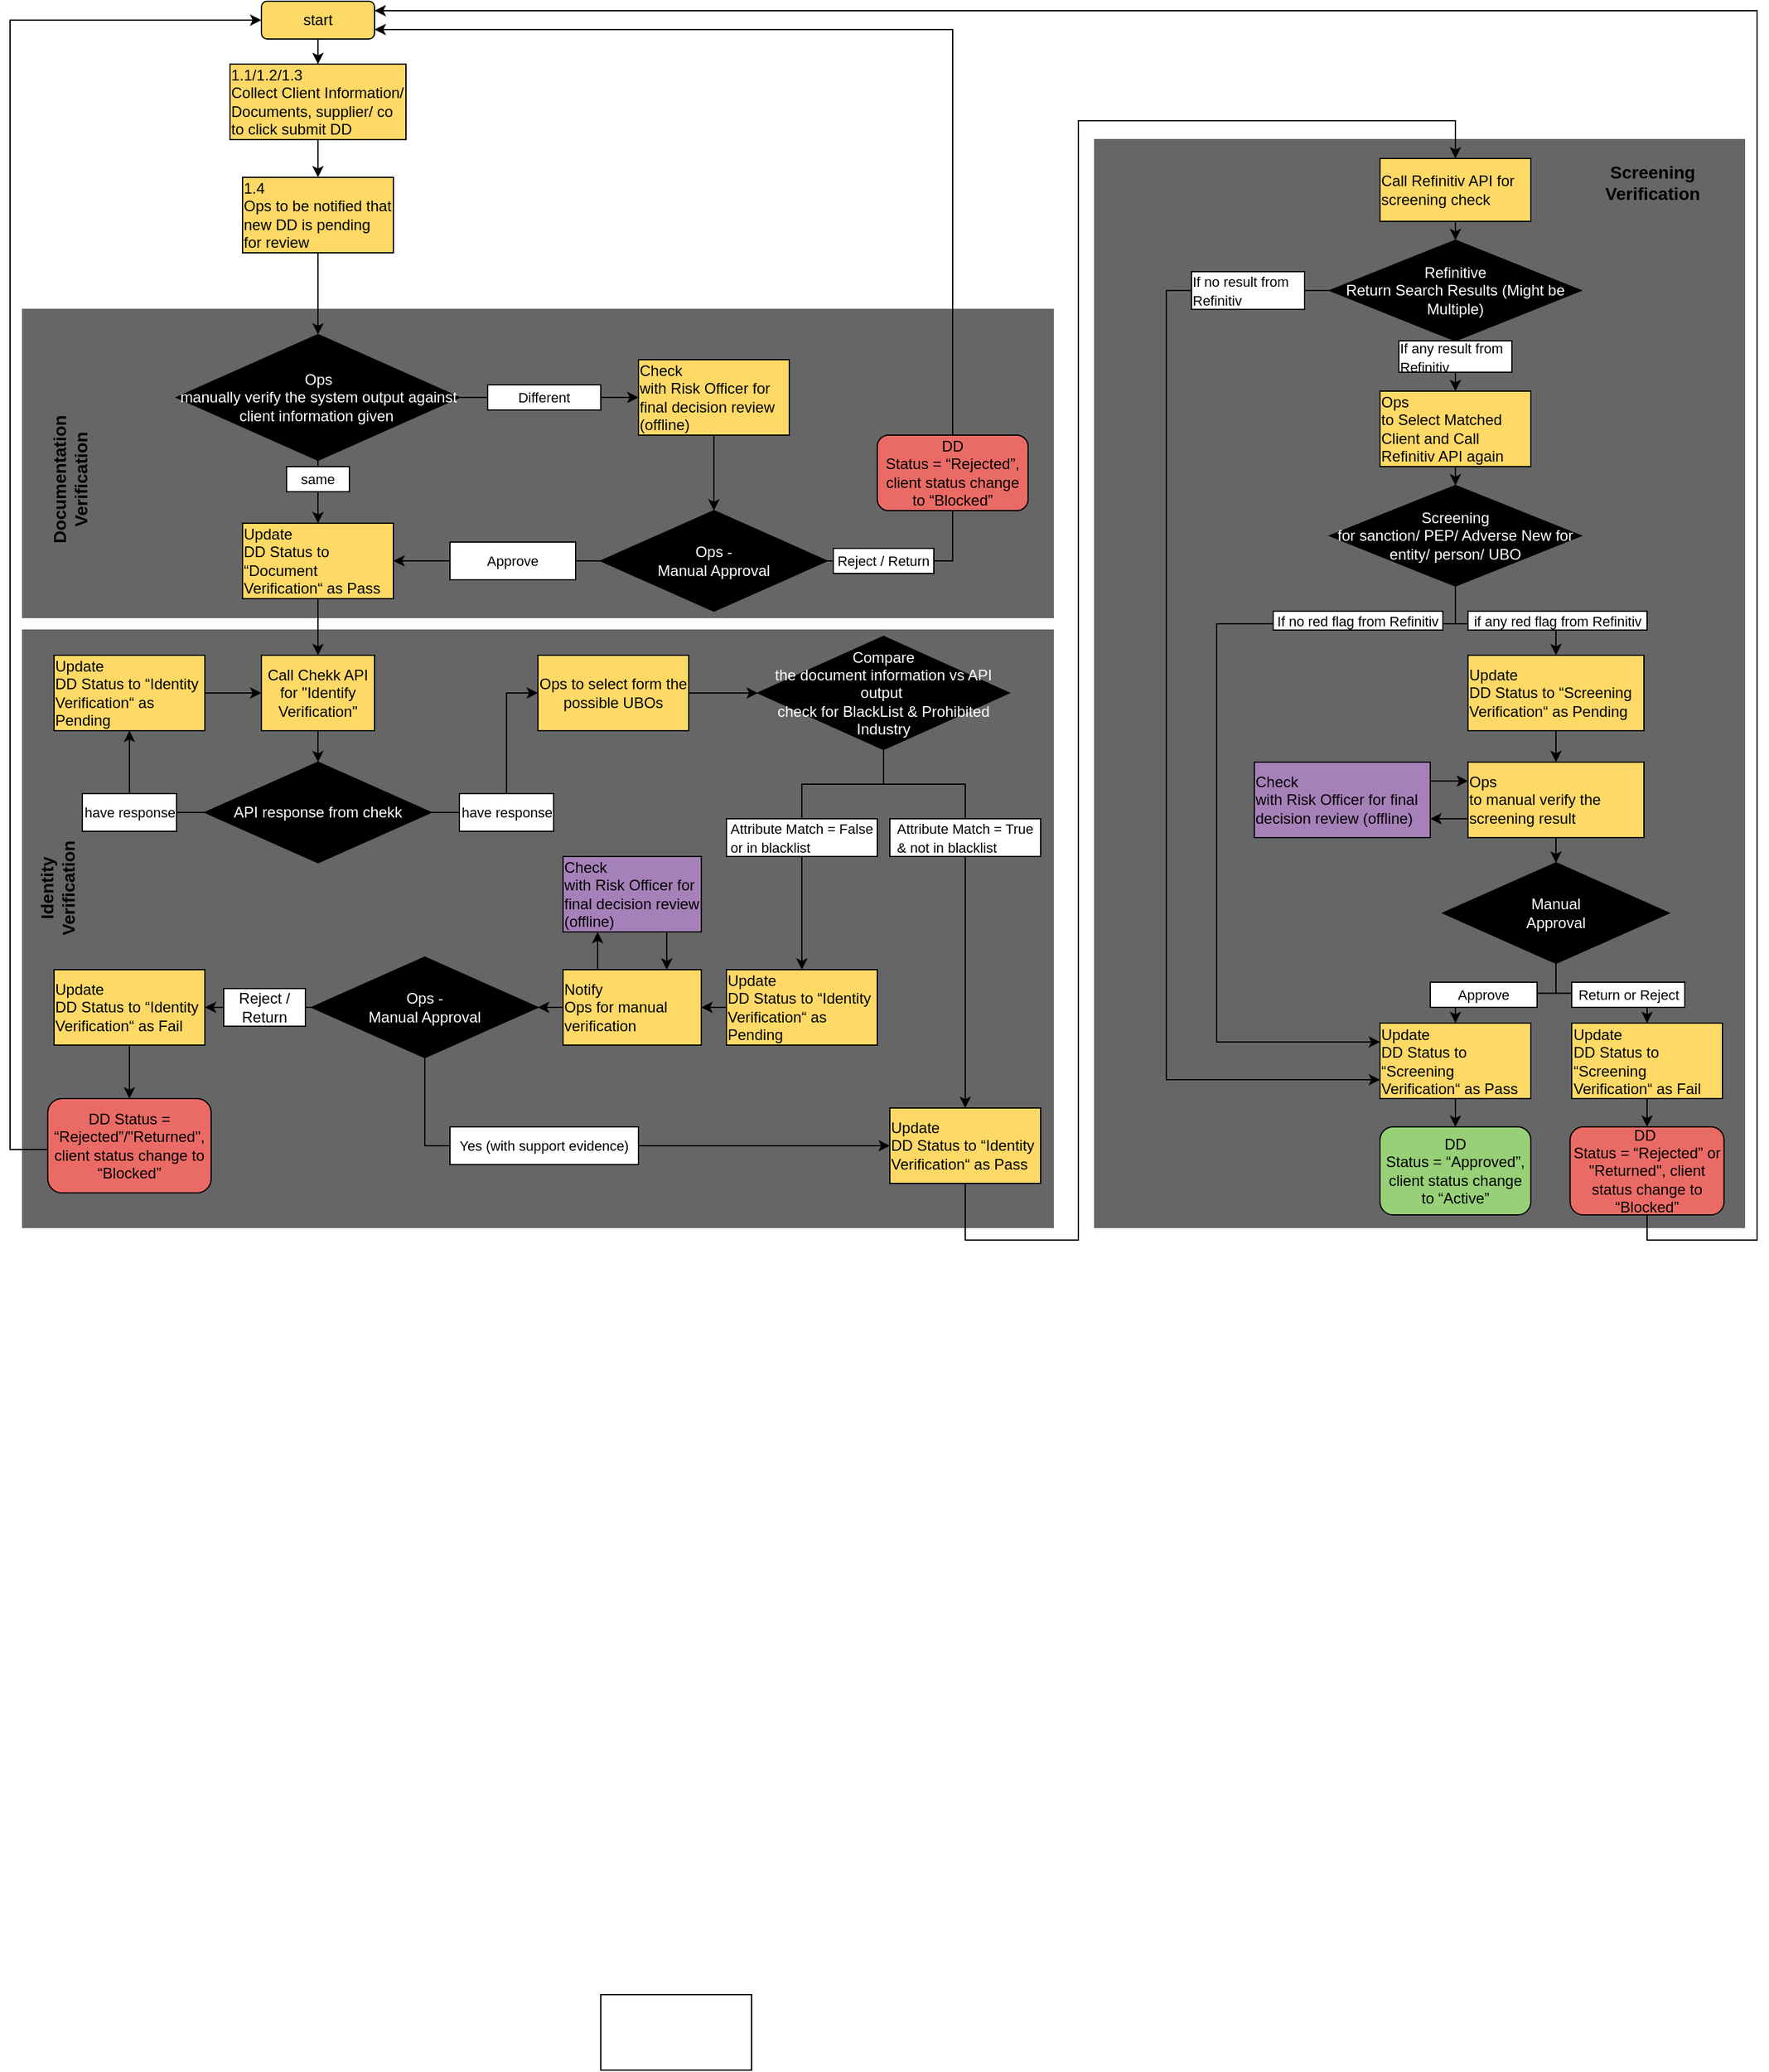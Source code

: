 <mxfile version="14.9.8" type="github" pages="2">
  <diagram id="kWHC2gG5g2iS88VrDAVs" name="Page-1">
    <mxGraphModel dx="2469" dy="2284" grid="1" gridSize="10" guides="1" tooltips="1" connect="1" arrows="1" fold="1" page="1" pageScale="1" pageWidth="1600" pageHeight="900" math="0" shadow="0">
      <root>
        <mxCell id="0" />
        <mxCell id="1" parent="0" />
        <mxCell id="MEbzQi6l0P7NfeyUnzle-163" value="" style="rounded=0;whiteSpace=wrap;html=1;strokeColor=#666666;fillColor=#666666;fontColor=#333333;" vertex="1" parent="1">
          <mxGeometry x="733" y="-1535" width="517" height="865" as="geometry" />
        </mxCell>
        <mxCell id="MEbzQi6l0P7NfeyUnzle-85" value="" style="rounded=0;whiteSpace=wrap;html=1;strokeColor=#666666;fillColor=#666666;fontColor=#333333;" vertex="1" parent="1">
          <mxGeometry x="-120" y="-1145" width="820" height="475" as="geometry" />
        </mxCell>
        <mxCell id="MEbzQi6l0P7NfeyUnzle-8" value="" style="rounded=0;whiteSpace=wrap;html=1;strokeColor=#666666;fillColor=#666666;fontColor=#333333;" vertex="1" parent="1">
          <mxGeometry x="-120" y="-1400" width="820" height="245" as="geometry" />
        </mxCell>
        <mxCell id="6H2roo1ruMOSqoAHm1sy-1" value="" style="rounded=0;whiteSpace=wrap;html=1;" parent="1" vertex="1">
          <mxGeometry x="340" y="-60" width="120" height="60" as="geometry" />
        </mxCell>
        <mxCell id="MEbzQi6l0P7NfeyUnzle-103" style="edgeStyle=orthogonalEdgeStyle;rounded=0;orthogonalLoop=1;jettySize=auto;html=1;entryX=0.5;entryY=0;entryDx=0;entryDy=0;" edge="1" parent="1" source="6H2roo1ruMOSqoAHm1sy-2" target="6H2roo1ruMOSqoAHm1sy-4">
          <mxGeometry relative="1" as="geometry" />
        </mxCell>
        <mxCell id="6H2roo1ruMOSqoAHm1sy-2" value="start" style="rounded=1;whiteSpace=wrap;html=1;fillColor=#FFD966;" parent="1" vertex="1">
          <mxGeometry x="70" y="-1645" width="90" height="30" as="geometry" />
        </mxCell>
        <mxCell id="MEbzQi6l0P7NfeyUnzle-100" style="edgeStyle=orthogonalEdgeStyle;rounded=0;orthogonalLoop=1;jettySize=auto;html=1;entryX=0.5;entryY=0;entryDx=0;entryDy=0;" edge="1" parent="1" source="6H2roo1ruMOSqoAHm1sy-4" target="6H2roo1ruMOSqoAHm1sy-6">
          <mxGeometry relative="1" as="geometry" />
        </mxCell>
        <mxCell id="6H2roo1ruMOSqoAHm1sy-4" value="&lt;p style=&quot;margin-top: 0pt ; margin-bottom: 0pt ; margin-left: 0in ; text-align: left ; direction: ltr ; unicode-bidi: embed ; word-break: normal&quot;&gt;&lt;span style=&quot;font-family: &amp;#34;arial&amp;#34;&quot;&gt;&lt;font style=&quot;font-size: 12px&quot;&gt;1.1/1.2/1.3&lt;br&gt;Collect Client Information/ Documents, supplier/ co to click submit DD&lt;/font&gt;&lt;/span&gt;&lt;/p&gt;" style="rounded=0;whiteSpace=wrap;html=1;fillColor=#FFD966;" parent="1" vertex="1">
          <mxGeometry x="45" y="-1595" width="140" height="60" as="geometry" />
        </mxCell>
        <mxCell id="MEbzQi6l0P7NfeyUnzle-101" style="edgeStyle=orthogonalEdgeStyle;rounded=0;orthogonalLoop=1;jettySize=auto;html=1;entryX=0.5;entryY=0;entryDx=0;entryDy=0;" edge="1" parent="1" source="6H2roo1ruMOSqoAHm1sy-6" target="6H2roo1ruMOSqoAHm1sy-8">
          <mxGeometry relative="1" as="geometry" />
        </mxCell>
        <mxCell id="6H2roo1ruMOSqoAHm1sy-6" value="&lt;p style=&quot;margin-top: 0pt ; margin-bottom: 0pt ; margin-left: 0in ; text-align: left ; direction: ltr ; unicode-bidi: embed ; word-break: normal&quot;&gt;&lt;span style=&quot;font-family: &amp;#34;arial&amp;#34;&quot;&gt;&lt;font style=&quot;font-size: 12px&quot;&gt;1.4&lt;br&gt;Ops to be notified that new DD is pending for review&lt;/font&gt;&lt;/span&gt;&lt;/p&gt;" style="rounded=0;whiteSpace=wrap;html=1;fillColor=#FFD966;" parent="1" vertex="1">
          <mxGeometry x="55" y="-1505" width="120" height="60" as="geometry" />
        </mxCell>
        <mxCell id="6H2roo1ruMOSqoAHm1sy-10" style="edgeStyle=orthogonalEdgeStyle;rounded=0;orthogonalLoop=1;jettySize=auto;html=1;startArrow=none;entryX=0;entryY=0.5;entryDx=0;entryDy=0;" parent="1" source="6H2roo1ruMOSqoAHm1sy-11" edge="1" target="6H2roo1ruMOSqoAHm1sy-13">
          <mxGeometry relative="1" as="geometry">
            <mxPoint x="370" y="-1330" as="targetPoint" />
          </mxGeometry>
        </mxCell>
        <mxCell id="MEbzQi6l0P7NfeyUnzle-104" style="edgeStyle=orthogonalEdgeStyle;rounded=0;orthogonalLoop=1;jettySize=auto;html=1;entryX=0.5;entryY=0;entryDx=0;entryDy=0;" edge="1" parent="1" source="6H2roo1ruMOSqoAHm1sy-8" target="MEbzQi6l0P7NfeyUnzle-5">
          <mxGeometry relative="1" as="geometry" />
        </mxCell>
        <mxCell id="6H2roo1ruMOSqoAHm1sy-8" value="&lt;p style=&quot;margin-top: 0pt ; margin-bottom: 0pt ; margin-left: 0in ; direction: ltr ; unicode-bidi: embed ; word-break: normal&quot;&gt;&lt;span style=&quot;font-family: &amp;#34;arial&amp;#34; ; color: white&quot;&gt;&lt;font style=&quot;font-size: 12px&quot;&gt;Ops&lt;br&gt;manually verify the system output against client information given&amp;nbsp;&lt;/font&gt;&lt;/span&gt;&lt;/p&gt;" style="rhombus;whiteSpace=wrap;html=1;fillColor=#000000;strokeColor=#000000;" parent="1" vertex="1">
          <mxGeometry x="2.5" y="-1380" width="225" height="100" as="geometry" />
        </mxCell>
        <mxCell id="6H2roo1ruMOSqoAHm1sy-12" value="&lt;font style=&quot;font-size: 11px&quot;&gt;same&lt;/font&gt;" style="rounded=0;whiteSpace=wrap;html=1;strokeColor=#000000;fillColor=#FFFFFF;" parent="1" vertex="1">
          <mxGeometry x="90" y="-1275" width="50" height="20" as="geometry" />
        </mxCell>
        <mxCell id="6H2roo1ruMOSqoAHm1sy-14" style="edgeStyle=orthogonalEdgeStyle;rounded=0;orthogonalLoop=1;jettySize=auto;html=1;entryX=0.5;entryY=0;entryDx=0;entryDy=0;" parent="1" source="6H2roo1ruMOSqoAHm1sy-13" edge="1" target="MEbzQi6l0P7NfeyUnzle-1">
          <mxGeometry relative="1" as="geometry">
            <mxPoint x="430" y="-1230" as="targetPoint" />
          </mxGeometry>
        </mxCell>
        <mxCell id="6H2roo1ruMOSqoAHm1sy-13" value="&lt;p style=&quot;margin-top: 0pt ; margin-bottom: 0pt ; margin-left: 0in ; text-align: left ; direction: ltr ; unicode-bidi: embed ; word-break: normal&quot;&gt;&lt;span style=&quot;font-family: &amp;#34;arial&amp;#34;&quot;&gt;&lt;font style=&quot;font-size: 12px&quot;&gt;Check&lt;br&gt;with Risk Officer for final decision review (offline)&lt;/font&gt;&lt;/span&gt;&lt;/p&gt;" style="rounded=0;whiteSpace=wrap;html=1;strokeColor=#000000;fillColor=#FFD966;" parent="1" vertex="1">
          <mxGeometry x="370" y="-1360" width="120" height="60" as="geometry" />
        </mxCell>
        <mxCell id="MEbzQi6l0P7NfeyUnzle-6" style="edgeStyle=orthogonalEdgeStyle;rounded=0;orthogonalLoop=1;jettySize=auto;html=1;exitX=0;exitY=0.5;exitDx=0;exitDy=0;" edge="1" parent="1" source="MEbzQi6l0P7NfeyUnzle-1" target="MEbzQi6l0P7NfeyUnzle-5">
          <mxGeometry relative="1" as="geometry" />
        </mxCell>
        <mxCell id="MEbzQi6l0P7NfeyUnzle-102" style="edgeStyle=orthogonalEdgeStyle;rounded=0;orthogonalLoop=1;jettySize=auto;html=1;exitX=1;exitY=0.5;exitDx=0;exitDy=0;entryX=1;entryY=0.75;entryDx=0;entryDy=0;" edge="1" parent="1" source="MEbzQi6l0P7NfeyUnzle-1" target="6H2roo1ruMOSqoAHm1sy-2">
          <mxGeometry relative="1" as="geometry">
            <Array as="points">
              <mxPoint x="620" y="-1200" />
              <mxPoint x="620" y="-1622" />
            </Array>
          </mxGeometry>
        </mxCell>
        <mxCell id="MEbzQi6l0P7NfeyUnzle-1" value="&lt;p style=&quot;margin-top: 0pt ; margin-bottom: 0pt ; margin-left: 0in ; direction: ltr ; unicode-bidi: embed ; word-break: normal&quot;&gt;&lt;span style=&quot;font-family: &amp;#34;arial&amp;#34; ; color: white&quot;&gt;&lt;font style=&quot;font-size: 12px&quot;&gt;Ops -&lt;br&gt;Manual Approval&lt;/font&gt;&lt;/span&gt;&lt;/p&gt;" style="rhombus;whiteSpace=wrap;html=1;strokeColor=#000000;fillColor=#000000;" vertex="1" parent="1">
          <mxGeometry x="340" y="-1240" width="180" height="80" as="geometry" />
        </mxCell>
        <mxCell id="MEbzQi6l0P7NfeyUnzle-3" value="&lt;font style=&quot;font-size: 11px&quot;&gt;Reject / Return&lt;/font&gt;" style="rounded=0;whiteSpace=wrap;html=1;strokeColor=#000000;fillColor=#FFFFFF;" vertex="1" parent="1">
          <mxGeometry x="525" y="-1210" width="80" height="20" as="geometry" />
        </mxCell>
        <mxCell id="MEbzQi6l0P7NfeyUnzle-4" value="&lt;p style=&quot;margin-top: 0pt ; margin-bottom: 0pt ; margin-left: 0in ; text-align: left ; direction: ltr ; unicode-bidi: embed ; word-break: normal&quot;&gt;&lt;font face=&quot;arial&quot;&gt;&lt;span style=&quot;font-size: 11px&quot;&gt;Approve&lt;/span&gt;&lt;/font&gt;&lt;/p&gt;" style="rounded=0;whiteSpace=wrap;html=1;strokeColor=#000000;fillColor=#FFFFFF;" vertex="1" parent="1">
          <mxGeometry x="220" y="-1215" width="100" height="30" as="geometry" />
        </mxCell>
        <mxCell id="MEbzQi6l0P7NfeyUnzle-15" style="edgeStyle=orthogonalEdgeStyle;rounded=0;orthogonalLoop=1;jettySize=auto;html=1;entryX=0.5;entryY=0;entryDx=0;entryDy=0;" edge="1" parent="1" source="MEbzQi6l0P7NfeyUnzle-5" target="MEbzQi6l0P7NfeyUnzle-63">
          <mxGeometry relative="1" as="geometry">
            <mxPoint x="120" y="-1255" as="targetPoint" />
          </mxGeometry>
        </mxCell>
        <mxCell id="MEbzQi6l0P7NfeyUnzle-5" value="&lt;p style=&quot;margin-top: 0pt ; margin-bottom: 0pt ; margin-left: 0in ; text-align: left ; direction: ltr ; unicode-bidi: embed ; word-break: normal&quot;&gt;&lt;span style=&quot;font-family: &amp;#34;arial&amp;#34;&quot;&gt;&lt;font style=&quot;font-size: 12px&quot;&gt;Update&lt;br&gt;DD Status to “Document Verification“ as Pass&amp;nbsp;&lt;/font&gt;&lt;/span&gt;&lt;/p&gt;" style="rounded=0;whiteSpace=wrap;html=1;strokeColor=#000000;fillColor=#FFD966;" vertex="1" parent="1">
          <mxGeometry x="55" y="-1230" width="120" height="60" as="geometry" />
        </mxCell>
        <mxCell id="MEbzQi6l0P7NfeyUnzle-9" value="&lt;b&gt;&lt;font style=&quot;font-size: 14px&quot;&gt;Documentation Verification&lt;/font&gt;&lt;/b&gt;" style="text;html=1;strokeColor=none;fillColor=none;align=center;verticalAlign=middle;whiteSpace=wrap;rounded=0;rotation=-90;" vertex="1" parent="1">
          <mxGeometry x="-140" y="-1290" width="115" height="50" as="geometry" />
        </mxCell>
        <mxCell id="MEbzQi6l0P7NfeyUnzle-98" style="edgeStyle=orthogonalEdgeStyle;rounded=0;orthogonalLoop=1;jettySize=auto;html=1;exitX=0.5;exitY=1;exitDx=0;exitDy=0;entryX=0.5;entryY=0;entryDx=0;entryDy=0;startArrow=none;" edge="1" parent="1" source="MEbzQi6l0P7NfeyUnzle-17" target="MEbzQi6l0P7NfeyUnzle-20">
          <mxGeometry relative="1" as="geometry" />
        </mxCell>
        <mxCell id="MEbzQi6l0P7NfeyUnzle-125" style="edgeStyle=orthogonalEdgeStyle;rounded=0;orthogonalLoop=1;jettySize=auto;html=1;entryX=0.5;entryY=0;entryDx=0;entryDy=0;startArrow=none;" edge="1" parent="1" source="MEbzQi6l0P7NfeyUnzle-16" target="MEbzQi6l0P7NfeyUnzle-18">
          <mxGeometry relative="1" as="geometry" />
        </mxCell>
        <mxCell id="MEbzQi6l0P7NfeyUnzle-11" value="&lt;p style=&quot;margin-top: 0pt ; margin-bottom: 0pt ; margin-left: 0in ; direction: ltr ; unicode-bidi: embed ; word-break: normal&quot;&gt;&lt;span style=&quot;font-family: &amp;#34;arial&amp;#34; ; color: white&quot;&gt;&lt;font style=&quot;font-size: 12px&quot;&gt;Compare&lt;br&gt;the document information vs API output&amp;nbsp;&lt;/font&gt;&lt;/span&gt;&lt;/p&gt;&lt;span style=&quot;color: rgb(255 , 255 , 255) ; font-family: &amp;#34;arial&amp;#34;&quot;&gt;check for BlackList &amp;amp; Prohibited Industry&lt;/span&gt;" style="rhombus;whiteSpace=wrap;html=1;strokeColor=#000000;fillColor=#000000;" vertex="1" parent="1">
          <mxGeometry x="465" y="-1140" width="200" height="90" as="geometry" />
        </mxCell>
        <mxCell id="MEbzQi6l0P7NfeyUnzle-107" style="edgeStyle=orthogonalEdgeStyle;rounded=0;orthogonalLoop=1;jettySize=auto;html=1;entryX=0;entryY=0.5;entryDx=0;entryDy=0;" edge="1" parent="1" source="MEbzQi6l0P7NfeyUnzle-13" target="MEbzQi6l0P7NfeyUnzle-11">
          <mxGeometry relative="1" as="geometry" />
        </mxCell>
        <mxCell id="MEbzQi6l0P7NfeyUnzle-13" value="Ops to select form the possible UBOs" style="rounded=0;whiteSpace=wrap;html=1;strokeColor=#000000;fillColor=#FFD966;" vertex="1" parent="1">
          <mxGeometry x="290" y="-1125" width="120" height="60" as="geometry" />
        </mxCell>
        <mxCell id="MEbzQi6l0P7NfeyUnzle-72" style="edgeStyle=orthogonalEdgeStyle;rounded=0;orthogonalLoop=1;jettySize=auto;html=1;exitX=0;exitY=0.5;exitDx=0;exitDy=0;entryX=1;entryY=0.5;entryDx=0;entryDy=0;" edge="1" parent="1" source="MEbzQi6l0P7NfeyUnzle-18" target="MEbzQi6l0P7NfeyUnzle-22">
          <mxGeometry relative="1" as="geometry" />
        </mxCell>
        <mxCell id="MEbzQi6l0P7NfeyUnzle-18" value="&lt;p style=&quot;margin-top: 0pt ; margin-bottom: 0pt ; margin-left: 0in ; text-align: left ; direction: ltr ; unicode-bidi: embed ; word-break: normal&quot;&gt;&lt;span style=&quot;font-family: &amp;#34;arial&amp;#34;&quot;&gt;&lt;font style=&quot;font-size: 12px&quot;&gt;Update&lt;br&gt;DD Status to “Identity Verification“ as Pending&lt;/font&gt;&lt;/span&gt;&lt;/p&gt;" style="rounded=0;whiteSpace=wrap;html=1;strokeColor=#000000;fillColor=#FFD966;" vertex="1" parent="1">
          <mxGeometry x="440" y="-875" width="120" height="60" as="geometry" />
        </mxCell>
        <mxCell id="MEbzQi6l0P7NfeyUnzle-145" style="edgeStyle=orthogonalEdgeStyle;rounded=0;orthogonalLoop=1;jettySize=auto;html=1;entryX=0.5;entryY=0;entryDx=0;entryDy=0;" edge="1" parent="1" source="MEbzQi6l0P7NfeyUnzle-20" target="MEbzQi6l0P7NfeyUnzle-40">
          <mxGeometry relative="1" as="geometry">
            <Array as="points">
              <mxPoint x="630" y="-660" />
              <mxPoint x="720" y="-660" />
              <mxPoint x="720" y="-1550" />
              <mxPoint x="1020" y="-1550" />
            </Array>
          </mxGeometry>
        </mxCell>
        <mxCell id="MEbzQi6l0P7NfeyUnzle-20" value="&lt;p style=&quot;margin-top: 0pt ; margin-bottom: 0pt ; margin-left: 0in ; text-align: left ; direction: ltr ; unicode-bidi: embed ; word-break: normal&quot;&gt;&lt;span style=&quot;font-family: &amp;#34;arial&amp;#34;&quot;&gt;&lt;font style=&quot;font-size: 12px&quot;&gt;Update&lt;br&gt;DD Status to “Identity Verification“ as Pass&lt;/font&gt;&lt;/span&gt;&lt;/p&gt;" style="rounded=0;whiteSpace=wrap;html=1;strokeColor=#000000;fillColor=#FFD966;" vertex="1" parent="1">
          <mxGeometry x="570" y="-765" width="120" height="60" as="geometry" />
        </mxCell>
        <mxCell id="MEbzQi6l0P7NfeyUnzle-132" style="edgeStyle=orthogonalEdgeStyle;rounded=0;orthogonalLoop=1;jettySize=auto;html=1;entryX=1;entryY=0.5;entryDx=0;entryDy=0;" edge="1" parent="1" source="MEbzQi6l0P7NfeyUnzle-22" target="MEbzQi6l0P7NfeyUnzle-31">
          <mxGeometry relative="1" as="geometry" />
        </mxCell>
        <mxCell id="MEbzQi6l0P7NfeyUnzle-167" style="edgeStyle=orthogonalEdgeStyle;rounded=0;orthogonalLoop=1;jettySize=auto;html=1;entryX=0.25;entryY=1;entryDx=0;entryDy=0;exitX=0.25;exitY=0;exitDx=0;exitDy=0;" edge="1" parent="1" source="MEbzQi6l0P7NfeyUnzle-22" target="MEbzQi6l0P7NfeyUnzle-24">
          <mxGeometry relative="1" as="geometry" />
        </mxCell>
        <mxCell id="MEbzQi6l0P7NfeyUnzle-22" value="&lt;p style=&quot;margin-top: 0pt ; margin-bottom: 0pt ; margin-left: 0in ; text-align: left ; direction: ltr ; unicode-bidi: embed ; word-break: normal&quot;&gt;&lt;span style=&quot;font-family: &amp;#34;arial&amp;#34;&quot;&gt;&lt;font style=&quot;font-size: 12px&quot;&gt;Notify&lt;br&gt;Ops for manual verification&lt;/font&gt;&lt;/span&gt;&lt;/p&gt;" style="rounded=0;whiteSpace=wrap;html=1;strokeColor=#000000;fillColor=#FFD966;" vertex="1" parent="1">
          <mxGeometry x="310" y="-875" width="110" height="60" as="geometry" />
        </mxCell>
        <mxCell id="MEbzQi6l0P7NfeyUnzle-166" style="edgeStyle=orthogonalEdgeStyle;rounded=0;orthogonalLoop=1;jettySize=auto;html=1;entryX=0.75;entryY=0;entryDx=0;entryDy=0;exitX=0.75;exitY=1;exitDx=0;exitDy=0;" edge="1" parent="1" source="MEbzQi6l0P7NfeyUnzle-24" target="MEbzQi6l0P7NfeyUnzle-22">
          <mxGeometry relative="1" as="geometry" />
        </mxCell>
        <mxCell id="MEbzQi6l0P7NfeyUnzle-24" value="&lt;p style=&quot;margin-top: 0pt ; margin-bottom: 0pt ; margin-left: 0in ; text-align: left ; direction: ltr ; unicode-bidi: embed ; word-break: normal&quot;&gt;&lt;span style=&quot;font-family: &amp;#34;arial&amp;#34;&quot;&gt;&lt;font style=&quot;font-size: 12px&quot;&gt;Check&lt;br&gt;with Risk Officer for final decision review (offline)&lt;/font&gt;&lt;/span&gt;&lt;/p&gt;" style="rounded=0;whiteSpace=wrap;html=1;strokeColor=#000000;fillColor=#A680B8;" vertex="1" parent="1">
          <mxGeometry x="310" y="-965" width="110" height="60" as="geometry" />
        </mxCell>
        <mxCell id="MEbzQi6l0P7NfeyUnzle-87" style="edgeStyle=orthogonalEdgeStyle;rounded=0;orthogonalLoop=1;jettySize=auto;html=1;entryX=0.5;entryY=0;entryDx=0;entryDy=0;" edge="1" parent="1" source="MEbzQi6l0P7NfeyUnzle-30" target="MEbzQi6l0P7NfeyUnzle-37">
          <mxGeometry relative="1" as="geometry" />
        </mxCell>
        <mxCell id="MEbzQi6l0P7NfeyUnzle-30" value="&lt;p style=&quot;margin-top: 0pt ; margin-bottom: 0pt ; margin-left: 0in ; text-align: left ; direction: ltr ; unicode-bidi: embed ; word-break: normal&quot;&gt;&lt;span style=&quot;font-family: &amp;#34;arial&amp;#34;&quot;&gt;&lt;font style=&quot;font-size: 12px&quot;&gt;Update&lt;br&gt;DD Status to “Identity Verification“ as Fail&lt;/font&gt;&lt;/span&gt;&lt;/p&gt;" style="rounded=0;whiteSpace=wrap;html=1;strokeColor=#000000;fillColor=#FFD966;" vertex="1" parent="1">
          <mxGeometry x="-95" y="-875" width="120" height="60" as="geometry" />
        </mxCell>
        <mxCell id="MEbzQi6l0P7NfeyUnzle-136" style="edgeStyle=orthogonalEdgeStyle;rounded=0;orthogonalLoop=1;jettySize=auto;html=1;entryX=0;entryY=0.5;entryDx=0;entryDy=0;exitX=0.5;exitY=1;exitDx=0;exitDy=0;" edge="1" parent="1" source="MEbzQi6l0P7NfeyUnzle-31" target="MEbzQi6l0P7NfeyUnzle-20">
          <mxGeometry relative="1" as="geometry" />
        </mxCell>
        <mxCell id="MEbzQi6l0P7NfeyUnzle-138" style="edgeStyle=orthogonalEdgeStyle;rounded=0;orthogonalLoop=1;jettySize=auto;html=1;entryX=1;entryY=0.5;entryDx=0;entryDy=0;" edge="1" parent="1" source="MEbzQi6l0P7NfeyUnzle-31" target="MEbzQi6l0P7NfeyUnzle-30">
          <mxGeometry relative="1" as="geometry" />
        </mxCell>
        <mxCell id="MEbzQi6l0P7NfeyUnzle-31" value="&lt;p style=&quot;margin-top: 0pt ; margin-bottom: 0pt ; margin-left: 0in ; direction: ltr ; unicode-bidi: embed ; word-break: normal&quot;&gt;&lt;span style=&quot;font-family: &amp;#34;arial&amp;#34; ; color: white&quot;&gt;&lt;font style=&quot;font-size: 12px&quot;&gt;Ops -&lt;br&gt;Manual Approval&lt;/font&gt;&lt;/span&gt;&lt;/p&gt;" style="rhombus;whiteSpace=wrap;html=1;strokeColor=#000000;fillColor=#000000;" vertex="1" parent="1">
          <mxGeometry x="110" y="-885" width="180" height="80" as="geometry" />
        </mxCell>
        <mxCell id="MEbzQi6l0P7NfeyUnzle-144" style="edgeStyle=orthogonalEdgeStyle;rounded=0;orthogonalLoop=1;jettySize=auto;html=1;entryX=0;entryY=0.5;entryDx=0;entryDy=0;exitX=0;exitY=0.5;exitDx=0;exitDy=0;" edge="1" parent="1" source="MEbzQi6l0P7NfeyUnzle-37" target="6H2roo1ruMOSqoAHm1sy-2">
          <mxGeometry relative="1" as="geometry">
            <Array as="points">
              <mxPoint x="-130" y="-732" />
              <mxPoint x="-130" y="-1630" />
            </Array>
          </mxGeometry>
        </mxCell>
        <mxCell id="MEbzQi6l0P7NfeyUnzle-37" value="&lt;p style=&quot;margin-top: 0pt ; margin-bottom: 0pt ; margin-left: 0in ; direction: ltr ; unicode-bidi: embed ; word-break: normal&quot;&gt;&lt;span style=&quot;font-family: &amp;#34;arial&amp;#34;&quot;&gt;&lt;font style=&quot;font-size: 12px&quot;&gt;DD Status = “Rejected”/&quot;Returned&quot;, client status change to “Blocked”&lt;/font&gt;&lt;/span&gt;&lt;/p&gt;" style="rounded=1;whiteSpace=wrap;html=1;strokeColor=#000000;fillColor=#EA6B66;" vertex="1" parent="1">
          <mxGeometry x="-100" y="-772.5" width="130" height="75" as="geometry" />
        </mxCell>
        <mxCell id="MEbzQi6l0P7NfeyUnzle-83" style="edgeStyle=orthogonalEdgeStyle;rounded=0;orthogonalLoop=1;jettySize=auto;html=1;exitX=0.5;exitY=1;exitDx=0;exitDy=0;entryX=0.5;entryY=0;entryDx=0;entryDy=0;" edge="1" parent="1" source="MEbzQi6l0P7NfeyUnzle-40" target="MEbzQi6l0P7NfeyUnzle-41">
          <mxGeometry relative="1" as="geometry" />
        </mxCell>
        <mxCell id="MEbzQi6l0P7NfeyUnzle-40" value="&lt;p style=&quot;margin-top: 0pt ; margin-bottom: 0pt ; margin-left: 0in ; text-align: left ; direction: ltr ; unicode-bidi: embed ; word-break: normal&quot;&gt;&lt;font face=&quot;arial&quot;&gt;Call Refinitiv API for screening check&lt;/font&gt;&lt;/p&gt;" style="rounded=0;whiteSpace=wrap;html=1;strokeColor=#000000;fillColor=#FFD966;" vertex="1" parent="1">
          <mxGeometry x="960" y="-1520" width="120" height="50" as="geometry" />
        </mxCell>
        <mxCell id="MEbzQi6l0P7NfeyUnzle-149" style="edgeStyle=orthogonalEdgeStyle;rounded=0;orthogonalLoop=1;jettySize=auto;html=1;entryX=0.5;entryY=0;entryDx=0;entryDy=0;startArrow=none;" edge="1" parent="1" target="MEbzQi6l0P7NfeyUnzle-47">
          <mxGeometry relative="1" as="geometry">
            <mxPoint x="1020" y="-1350" as="sourcePoint" />
          </mxGeometry>
        </mxCell>
        <mxCell id="MEbzQi6l0P7NfeyUnzle-174" style="edgeStyle=orthogonalEdgeStyle;rounded=0;orthogonalLoop=1;jettySize=auto;html=1;entryX=0;entryY=0.75;entryDx=0;entryDy=0;" edge="1" parent="1" source="MEbzQi6l0P7NfeyUnzle-41" target="MEbzQi6l0P7NfeyUnzle-62">
          <mxGeometry relative="1" as="geometry">
            <Array as="points">
              <mxPoint x="790" y="-1415" />
              <mxPoint x="790" y="-787" />
            </Array>
          </mxGeometry>
        </mxCell>
        <mxCell id="MEbzQi6l0P7NfeyUnzle-41" value="&lt;p style=&quot;margin-top: 0pt ; margin-bottom: 0pt ; margin-left: 0in ; direction: ltr ; unicode-bidi: embed ; word-break: normal&quot;&gt;&lt;span style=&quot;font-family: &amp;#34;arial&amp;#34; ; color: white&quot;&gt;&lt;font style=&quot;font-size: 12px&quot;&gt;Refinitive&lt;br&gt;Return Search Results (Might be Multiple)&lt;/font&gt;&lt;/span&gt;&lt;/p&gt;" style="rhombus;whiteSpace=wrap;html=1;strokeColor=#000000;fillColor=#000000;" vertex="1" parent="1">
          <mxGeometry x="920" y="-1455" width="200" height="80" as="geometry" />
        </mxCell>
        <mxCell id="MEbzQi6l0P7NfeyUnzle-43" value="&lt;p style=&quot;margin-top: 0pt ; margin-bottom: 0pt ; margin-left: 0in ; text-align: left ; direction: ltr ; unicode-bidi: embed ; word-break: normal&quot;&gt;&lt;font style=&quot;font-size: 11px&quot;&gt;&lt;span style=&quot;font-family: &amp;#34;arial&amp;#34;&quot;&gt;If no&amp;nbsp;&lt;/span&gt;&lt;span style=&quot;font-family: &amp;#34;arial&amp;#34;&quot;&gt;result from &lt;/span&gt;&lt;span style=&quot;font-family: &amp;#34;arial&amp;#34;&quot;&gt;Refinitiv&lt;/span&gt;&lt;/font&gt;&lt;/p&gt;" style="rounded=0;whiteSpace=wrap;html=1;strokeColor=#000000;fillColor=#FFFFFF;" vertex="1" parent="1">
          <mxGeometry x="810" y="-1430" width="90" height="30" as="geometry" />
        </mxCell>
        <mxCell id="MEbzQi6l0P7NfeyUnzle-150" style="edgeStyle=orthogonalEdgeStyle;rounded=0;orthogonalLoop=1;jettySize=auto;html=1;entryX=0.5;entryY=0;entryDx=0;entryDy=0;" edge="1" parent="1" source="MEbzQi6l0P7NfeyUnzle-47" target="MEbzQi6l0P7NfeyUnzle-48">
          <mxGeometry relative="1" as="geometry" />
        </mxCell>
        <mxCell id="MEbzQi6l0P7NfeyUnzle-47" value="&lt;p style=&quot;margin-top: 0pt ; margin-bottom: 0pt ; margin-left: 0in ; text-align: left ; direction: ltr ; unicode-bidi: embed ; word-break: normal&quot;&gt;&lt;span style=&quot;font-family: &amp;#34;arial&amp;#34;&quot;&gt;&lt;font style=&quot;font-size: 12px&quot;&gt;Ops&lt;br&gt;to Select Matched Client and Call Refinitiv API again&lt;/font&gt;&lt;/span&gt;&lt;/p&gt;" style="rounded=0;whiteSpace=wrap;html=1;strokeColor=#000000;fillColor=#FFD966;" vertex="1" parent="1">
          <mxGeometry x="960" y="-1335" width="120" height="60" as="geometry" />
        </mxCell>
        <mxCell id="MEbzQi6l0P7NfeyUnzle-151" style="edgeStyle=orthogonalEdgeStyle;rounded=0;orthogonalLoop=1;jettySize=auto;html=1;entryX=0;entryY=0.25;entryDx=0;entryDy=0;exitX=0.5;exitY=1;exitDx=0;exitDy=0;" edge="1" parent="1" source="MEbzQi6l0P7NfeyUnzle-48" target="MEbzQi6l0P7NfeyUnzle-62">
          <mxGeometry relative="1" as="geometry">
            <mxPoint x="945" y="-1125.0" as="targetPoint" />
            <Array as="points">
              <mxPoint x="1020" y="-1150" />
              <mxPoint x="830" y="-1150" />
              <mxPoint x="830" y="-817" />
            </Array>
          </mxGeometry>
        </mxCell>
        <mxCell id="MEbzQi6l0P7NfeyUnzle-153" style="edgeStyle=orthogonalEdgeStyle;rounded=0;orthogonalLoop=1;jettySize=auto;html=1;entryX=0.5;entryY=0;entryDx=0;entryDy=0;" edge="1" parent="1" source="MEbzQi6l0P7NfeyUnzle-48" target="MEbzQi6l0P7NfeyUnzle-52">
          <mxGeometry relative="1" as="geometry">
            <Array as="points">
              <mxPoint x="1020" y="-1150" />
              <mxPoint x="1100" y="-1150" />
            </Array>
          </mxGeometry>
        </mxCell>
        <mxCell id="MEbzQi6l0P7NfeyUnzle-48" value="&lt;p style=&quot;margin-top: 0pt ; margin-bottom: 0pt ; margin-left: 0in ; direction: ltr ; unicode-bidi: embed ; word-break: normal&quot;&gt;&lt;span style=&quot;font-family: &amp;#34;arial&amp;#34; ; color: white&quot;&gt;&lt;font style=&quot;font-size: 12px&quot;&gt;Screening&lt;br&gt;for sanction/ PEP/ Adverse New for entity/ person/ UBO&lt;/font&gt;&lt;/span&gt;&lt;/p&gt;" style="rhombus;whiteSpace=wrap;html=1;strokeColor=#000000;fillColor=#000000;" vertex="1" parent="1">
          <mxGeometry x="920" y="-1260" width="200" height="80" as="geometry" />
        </mxCell>
        <mxCell id="MEbzQi6l0P7NfeyUnzle-49" value="&lt;p style=&quot;margin-top: 0pt ; margin-bottom: 0pt ; margin-left: 0in ; text-align: left ; direction: ltr ; unicode-bidi: embed ; word-break: normal&quot;&gt;&lt;span style=&quot;font-family: &amp;#34;arial&amp;#34;&quot;&gt;&lt;font style=&quot;font-size: 11px&quot;&gt;If no red flag from Refinitiv&lt;/font&gt;&lt;/span&gt;&lt;/p&gt;" style="rounded=0;whiteSpace=wrap;html=1;strokeColor=#000000;fillColor=#FFFFFF;" vertex="1" parent="1">
          <mxGeometry x="875" y="-1160" width="135" height="15" as="geometry" />
        </mxCell>
        <mxCell id="MEbzQi6l0P7NfeyUnzle-50" value="&lt;p style=&quot;margin-top: 0pt ; margin-bottom: 0pt ; margin-left: 0in ; text-align: left ; direction: ltr ; unicode-bidi: embed ; word-break: normal&quot;&gt;&lt;span style=&quot;font-family: &amp;#34;arial&amp;#34;&quot;&gt;&lt;font style=&quot;font-size: 11px&quot;&gt;if any red flag from Refinitiv&lt;/font&gt;&lt;/span&gt;&lt;/p&gt;" style="rounded=0;whiteSpace=wrap;html=1;strokeColor=#000000;fillColor=#FFFFFF;" vertex="1" parent="1">
          <mxGeometry x="1030" y="-1160" width="142.5" height="15" as="geometry" />
        </mxCell>
        <mxCell id="MEbzQi6l0P7NfeyUnzle-154" style="edgeStyle=orthogonalEdgeStyle;rounded=0;orthogonalLoop=1;jettySize=auto;html=1;entryX=0.5;entryY=0;entryDx=0;entryDy=0;" edge="1" parent="1" source="MEbzQi6l0P7NfeyUnzle-52" target="MEbzQi6l0P7NfeyUnzle-53">
          <mxGeometry relative="1" as="geometry" />
        </mxCell>
        <mxCell id="MEbzQi6l0P7NfeyUnzle-52" value="&lt;p style=&quot;margin-top: 0pt ; margin-bottom: 0pt ; margin-left: 0in ; text-align: left ; direction: ltr ; unicode-bidi: embed ; word-break: normal&quot;&gt;&lt;span style=&quot;font-family: &amp;#34;arial&amp;#34;&quot;&gt;&lt;font style=&quot;font-size: 12px&quot;&gt;Update&lt;br&gt;DD Status to “Screening Verification“ as Pending&lt;/font&gt;&lt;/span&gt;&lt;/p&gt;" style="rounded=0;whiteSpace=wrap;html=1;strokeColor=#000000;fillColor=#FFD966;" vertex="1" parent="1">
          <mxGeometry x="1030" y="-1125" width="140" height="60" as="geometry" />
        </mxCell>
        <mxCell id="MEbzQi6l0P7NfeyUnzle-155" style="edgeStyle=orthogonalEdgeStyle;rounded=0;orthogonalLoop=1;jettySize=auto;html=1;entryX=0.5;entryY=0;entryDx=0;entryDy=0;" edge="1" parent="1" source="MEbzQi6l0P7NfeyUnzle-53" target="MEbzQi6l0P7NfeyUnzle-58">
          <mxGeometry relative="1" as="geometry" />
        </mxCell>
        <mxCell id="MEbzQi6l0P7NfeyUnzle-178" style="edgeStyle=orthogonalEdgeStyle;rounded=0;orthogonalLoop=1;jettySize=auto;html=1;entryX=1;entryY=0.75;entryDx=0;entryDy=0;exitX=0;exitY=0.75;exitDx=0;exitDy=0;" edge="1" parent="1" source="MEbzQi6l0P7NfeyUnzle-53" target="MEbzQi6l0P7NfeyUnzle-54">
          <mxGeometry relative="1" as="geometry" />
        </mxCell>
        <mxCell id="MEbzQi6l0P7NfeyUnzle-53" value="&lt;p style=&quot;margin-top: 0pt ; margin-bottom: 0pt ; margin-left: 0in ; text-align: left ; direction: ltr ; unicode-bidi: embed ; word-break: normal&quot;&gt;&lt;span style=&quot;font-family: &amp;#34;arial&amp;#34;&quot;&gt;&lt;font style=&quot;font-size: 12px&quot;&gt;Ops&lt;br&gt;to manual verify the screening result&lt;/font&gt;&lt;/span&gt;&lt;/p&gt;" style="rounded=0;whiteSpace=wrap;html=1;strokeColor=#000000;fillColor=#FFD966;" vertex="1" parent="1">
          <mxGeometry x="1030" y="-1040" width="140" height="60" as="geometry" />
        </mxCell>
        <mxCell id="MEbzQi6l0P7NfeyUnzle-179" style="edgeStyle=orthogonalEdgeStyle;rounded=0;orthogonalLoop=1;jettySize=auto;html=1;entryX=0;entryY=0.25;entryDx=0;entryDy=0;exitX=1;exitY=0.25;exitDx=0;exitDy=0;" edge="1" parent="1" source="MEbzQi6l0P7NfeyUnzle-54" target="MEbzQi6l0P7NfeyUnzle-53">
          <mxGeometry relative="1" as="geometry" />
        </mxCell>
        <mxCell id="MEbzQi6l0P7NfeyUnzle-54" value="&lt;p style=&quot;margin-top: 0pt ; margin-bottom: 0pt ; margin-left: 0in ; text-align: left ; direction: ltr ; unicode-bidi: embed ; word-break: normal&quot;&gt;&lt;span style=&quot;font-family: &amp;#34;arial&amp;#34;&quot;&gt;&lt;font style=&quot;font-size: 12px&quot;&gt;Check&lt;br&gt;with Risk Officer for final decision review (offline)&lt;/font&gt;&lt;/span&gt;&lt;/p&gt;" style="rounded=0;whiteSpace=wrap;html=1;strokeColor=#000000;fillColor=#A680B8;" vertex="1" parent="1">
          <mxGeometry x="860" y="-1040" width="140" height="60" as="geometry" />
        </mxCell>
        <mxCell id="MEbzQi6l0P7NfeyUnzle-162" style="edgeStyle=orthogonalEdgeStyle;rounded=0;orthogonalLoop=1;jettySize=auto;html=1;entryX=1;entryY=0.25;entryDx=0;entryDy=0;exitX=0.5;exitY=1;exitDx=0;exitDy=0;" edge="1" parent="1" source="MEbzQi6l0P7NfeyUnzle-56" target="6H2roo1ruMOSqoAHm1sy-2">
          <mxGeometry relative="1" as="geometry">
            <Array as="points">
              <mxPoint x="1173" y="-660" />
              <mxPoint x="1260" y="-660" />
              <mxPoint x="1260" y="-1637" />
            </Array>
          </mxGeometry>
        </mxCell>
        <mxCell id="MEbzQi6l0P7NfeyUnzle-56" value="&lt;p style=&quot;margin-top: 0pt ; margin-bottom: 0pt ; margin-left: 0in ; direction: ltr ; unicode-bidi: embed ; word-break: normal&quot;&gt;&lt;span style=&quot;font-family: &amp;#34;arial&amp;#34;&quot;&gt;&lt;font style=&quot;font-size: 12px&quot;&gt;DD&amp;nbsp;&lt;/font&gt;&lt;/span&gt;&lt;/p&gt;&lt;p style=&quot;margin-top: 0pt ; margin-bottom: 0pt ; margin-left: 0in ; direction: ltr ; unicode-bidi: embed ; word-break: normal&quot;&gt;&lt;span style=&quot;font-family: &amp;#34;arial&amp;#34;&quot;&gt;&lt;font style=&quot;font-size: 12px&quot;&gt;Status = “Rejected” or &quot;Returned&quot;, client status change to “Blocked”&lt;/font&gt;&lt;/span&gt;&lt;/p&gt;" style="rounded=1;whiteSpace=wrap;html=1;strokeColor=#000000;fillColor=#EA6B66;" vertex="1" parent="1">
          <mxGeometry x="1111.25" y="-750" width="122.5" height="70" as="geometry" />
        </mxCell>
        <mxCell id="MEbzQi6l0P7NfeyUnzle-57" value="&lt;p style=&quot;margin-top: 0pt ; margin-bottom: 0pt ; margin-left: 0in ; direction: ltr ; unicode-bidi: embed ; word-break: normal&quot;&gt;&lt;span style=&quot;font-family: &amp;#34;arial&amp;#34;&quot;&gt;&lt;font style=&quot;font-size: 12px&quot;&gt;DD&lt;br&gt;Status = “Approved”, client status change to “Active”&lt;/font&gt;&lt;/span&gt;&lt;/p&gt;" style="rounded=1;whiteSpace=wrap;html=1;strokeColor=#000000;fillColor=#97D077;" vertex="1" parent="1">
          <mxGeometry x="960" y="-750" width="120" height="70" as="geometry" />
        </mxCell>
        <mxCell id="MEbzQi6l0P7NfeyUnzle-158" style="edgeStyle=orthogonalEdgeStyle;rounded=0;orthogonalLoop=1;jettySize=auto;html=1;entryX=0.5;entryY=0;entryDx=0;entryDy=0;" edge="1" parent="1" source="MEbzQi6l0P7NfeyUnzle-58" target="MEbzQi6l0P7NfeyUnzle-62">
          <mxGeometry relative="1" as="geometry" />
        </mxCell>
        <mxCell id="MEbzQi6l0P7NfeyUnzle-159" style="edgeStyle=orthogonalEdgeStyle;rounded=0;orthogonalLoop=1;jettySize=auto;html=1;entryX=0.5;entryY=0;entryDx=0;entryDy=0;" edge="1" parent="1" source="MEbzQi6l0P7NfeyUnzle-58" target="MEbzQi6l0P7NfeyUnzle-61">
          <mxGeometry relative="1" as="geometry" />
        </mxCell>
        <mxCell id="MEbzQi6l0P7NfeyUnzle-58" value="&lt;p style=&quot;margin-top: 0pt ; margin-bottom: 0pt ; margin-left: 0in ; direction: ltr ; unicode-bidi: embed ; word-break: normal&quot;&gt;&lt;span style=&quot;color: white ; font-family: &amp;#34;arial&amp;#34;&quot;&gt;&lt;font style=&quot;font-size: 12px&quot;&gt;Manual&lt;br&gt;Approval&lt;/font&gt;&lt;/span&gt;&lt;br&gt;&lt;/p&gt;" style="rhombus;whiteSpace=wrap;html=1;strokeColor=#000000;fillColor=#000000;" vertex="1" parent="1">
          <mxGeometry x="1010" y="-960" width="180" height="80" as="geometry" />
        </mxCell>
        <mxCell id="MEbzQi6l0P7NfeyUnzle-59" value="&lt;p style=&quot;margin-top: 0pt ; margin-bottom: 0pt ; margin-left: 0in ; direction: ltr ; unicode-bidi: embed ; word-break: normal&quot;&gt;&lt;font face=&quot;arial&quot;&gt;&lt;span style=&quot;font-size: 11px&quot;&gt;Approve&lt;/span&gt;&lt;/font&gt;&lt;/p&gt;" style="rounded=0;whiteSpace=wrap;html=1;strokeColor=#000000;fillColor=#FFFFFF;" vertex="1" parent="1">
          <mxGeometry x="1000" y="-865" width="85" height="20" as="geometry" />
        </mxCell>
        <mxCell id="MEbzQi6l0P7NfeyUnzle-60" value="&lt;font style=&quot;font-size: 11px&quot;&gt;Return or Reject&lt;/font&gt;" style="rounded=0;whiteSpace=wrap;html=1;strokeColor=#000000;fillColor=#FFFFFF;" vertex="1" parent="1">
          <mxGeometry x="1112.5" y="-865" width="90" height="20" as="geometry" />
        </mxCell>
        <mxCell id="MEbzQi6l0P7NfeyUnzle-161" style="edgeStyle=orthogonalEdgeStyle;rounded=0;orthogonalLoop=1;jettySize=auto;html=1;entryX=0.5;entryY=0;entryDx=0;entryDy=0;" edge="1" parent="1" source="MEbzQi6l0P7NfeyUnzle-61" target="MEbzQi6l0P7NfeyUnzle-56">
          <mxGeometry relative="1" as="geometry" />
        </mxCell>
        <mxCell id="MEbzQi6l0P7NfeyUnzle-61" value="&lt;p style=&quot;margin-top: 0pt ; margin-bottom: 0pt ; margin-left: 0in ; text-align: left ; direction: ltr ; unicode-bidi: embed ; word-break: normal&quot;&gt;&lt;span style=&quot;font-family: &amp;#34;arial&amp;#34;&quot;&gt;&lt;font style=&quot;font-size: 12px&quot;&gt;Update&lt;br&gt;DD Status to “Screening Verification“ as Fail&lt;/font&gt;&lt;/span&gt;&lt;/p&gt;" style="rounded=0;whiteSpace=wrap;html=1;strokeColor=#000000;fillColor=#FFD966;" vertex="1" parent="1">
          <mxGeometry x="1112.5" y="-832.5" width="120" height="60" as="geometry" />
        </mxCell>
        <mxCell id="MEbzQi6l0P7NfeyUnzle-160" style="edgeStyle=orthogonalEdgeStyle;rounded=0;orthogonalLoop=1;jettySize=auto;html=1;entryX=0.5;entryY=0;entryDx=0;entryDy=0;" edge="1" parent="1" source="MEbzQi6l0P7NfeyUnzle-62" target="MEbzQi6l0P7NfeyUnzle-57">
          <mxGeometry relative="1" as="geometry" />
        </mxCell>
        <mxCell id="MEbzQi6l0P7NfeyUnzle-62" value="&lt;p style=&quot;margin-top: 0pt ; margin-bottom: 0pt ; margin-left: 0in ; text-align: left ; direction: ltr ; unicode-bidi: embed ; word-break: normal&quot;&gt;&lt;span style=&quot;font-family: &amp;#34;arial&amp;#34;&quot;&gt;&lt;font style=&quot;font-size: 12px&quot;&gt;Update&lt;br&gt;DD Status to “Screening Verification“ as Pass&lt;/font&gt;&lt;/span&gt;&lt;/p&gt;" style="rounded=0;whiteSpace=wrap;html=1;strokeColor=#000000;fillColor=#FFD966;" vertex="1" parent="1">
          <mxGeometry x="960" y="-832.5" width="120" height="60" as="geometry" />
        </mxCell>
        <mxCell id="MEbzQi6l0P7NfeyUnzle-106" style="edgeStyle=orthogonalEdgeStyle;rounded=0;orthogonalLoop=1;jettySize=auto;html=1;entryX=0;entryY=0.5;entryDx=0;entryDy=0;startArrow=none;" edge="1" parent="1" source="MEbzQi6l0P7NfeyUnzle-110" target="MEbzQi6l0P7NfeyUnzle-13">
          <mxGeometry relative="1" as="geometry" />
        </mxCell>
        <mxCell id="MEbzQi6l0P7NfeyUnzle-112" style="edgeStyle=orthogonalEdgeStyle;rounded=0;orthogonalLoop=1;jettySize=auto;html=1;entryX=0.5;entryY=0;entryDx=0;entryDy=0;" edge="1" parent="1" source="MEbzQi6l0P7NfeyUnzle-63" target="MEbzQi6l0P7NfeyUnzle-108">
          <mxGeometry relative="1" as="geometry" />
        </mxCell>
        <mxCell id="MEbzQi6l0P7NfeyUnzle-63" value="Call Chekk API for &quot;Identify Verification&quot;" style="rounded=0;whiteSpace=wrap;html=1;strokeColor=#000000;fillColor=#FFD966;" vertex="1" parent="1">
          <mxGeometry x="70" y="-1125" width="90" height="60" as="geometry" />
        </mxCell>
        <mxCell id="MEbzQi6l0P7NfeyUnzle-64" value="&lt;p style=&quot;margin-top: 0pt ; margin-bottom: 0pt ; margin-left: 0in ; text-align: left ; direction: ltr ; unicode-bidi: embed ; word-break: normal&quot;&gt;&lt;font face=&quot;arial&quot;&gt;&lt;span style=&quot;font-size: 11px&quot;&gt;Yes (with support evidence)&lt;/span&gt;&lt;/font&gt;&lt;/p&gt;" style="rounded=0;whiteSpace=wrap;html=1;strokeColor=#000000;fillColor=#FFFFFF;" vertex="1" parent="1">
          <mxGeometry x="220" y="-750" width="150" height="30" as="geometry" />
        </mxCell>
        <mxCell id="6H2roo1ruMOSqoAHm1sy-11" value="&lt;font style=&quot;font-size: 11px&quot;&gt;Different&lt;/font&gt;" style="rounded=0;whiteSpace=wrap;html=1;strokeColor=#000000;fillColor=#FFFFFF;" parent="1" vertex="1">
          <mxGeometry x="250" y="-1340" width="90" height="20" as="geometry" />
        </mxCell>
        <mxCell id="MEbzQi6l0P7NfeyUnzle-84" value="" style="edgeStyle=orthogonalEdgeStyle;rounded=0;orthogonalLoop=1;jettySize=auto;html=1;endArrow=none;" edge="1" parent="1" source="6H2roo1ruMOSqoAHm1sy-8" target="6H2roo1ruMOSqoAHm1sy-11">
          <mxGeometry relative="1" as="geometry">
            <mxPoint x="370" y="-1330" as="targetPoint" />
            <mxPoint x="232.35" y="-1319.933" as="sourcePoint" />
          </mxGeometry>
        </mxCell>
        <mxCell id="MEbzQi6l0P7NfeyUnzle-33" value="Reject / &lt;br&gt;Return" style="rounded=0;whiteSpace=wrap;html=1;strokeColor=#000000;fillColor=#FFFFFF;" vertex="1" parent="1">
          <mxGeometry x="40" y="-860" width="65" height="30" as="geometry" />
        </mxCell>
        <mxCell id="MEbzQi6l0P7NfeyUnzle-118" style="edgeStyle=orthogonalEdgeStyle;rounded=0;orthogonalLoop=1;jettySize=auto;html=1;entryX=0.5;entryY=1;entryDx=0;entryDy=0;startArrow=none;" edge="1" parent="1" source="MEbzQi6l0P7NfeyUnzle-114" target="MEbzQi6l0P7NfeyUnzle-115">
          <mxGeometry relative="1" as="geometry" />
        </mxCell>
        <mxCell id="MEbzQi6l0P7NfeyUnzle-108" value="&lt;p style=&quot;margin-top: 0pt ; margin-bottom: 0pt ; margin-left: 0in ; direction: ltr ; unicode-bidi: embed ; word-break: normal&quot;&gt;&lt;span style=&quot;font-family: &amp;#34;arial&amp;#34; ; color: white&quot;&gt;&lt;font style=&quot;font-size: 12px&quot;&gt;API response from chekk&lt;/font&gt;&lt;/span&gt;&lt;/p&gt;" style="rhombus;whiteSpace=wrap;html=1;strokeColor=#000000;fillColor=#000000;" vertex="1" parent="1">
          <mxGeometry x="25" y="-1040" width="180" height="80" as="geometry" />
        </mxCell>
        <mxCell id="MEbzQi6l0P7NfeyUnzle-110" value="&lt;font face=&quot;arial&quot;&gt;&lt;span style=&quot;font-size: 11px&quot;&gt;have response&lt;/span&gt;&lt;/font&gt;" style="rounded=0;whiteSpace=wrap;html=1;strokeColor=#000000;fillColor=#FFFFFF;" vertex="1" parent="1">
          <mxGeometry x="227.5" y="-1015" width="75" height="30" as="geometry" />
        </mxCell>
        <mxCell id="MEbzQi6l0P7NfeyUnzle-113" value="" style="edgeStyle=orthogonalEdgeStyle;rounded=0;orthogonalLoop=1;jettySize=auto;html=1;entryX=0;entryY=0.5;entryDx=0;entryDy=0;startArrow=none;endArrow=none;" edge="1" parent="1" source="MEbzQi6l0P7NfeyUnzle-108" target="MEbzQi6l0P7NfeyUnzle-110">
          <mxGeometry relative="1" as="geometry">
            <mxPoint x="205" y="-1000" as="sourcePoint" />
            <mxPoint x="320" y="-1005" as="targetPoint" />
          </mxGeometry>
        </mxCell>
        <mxCell id="MEbzQi6l0P7NfeyUnzle-120" style="edgeStyle=orthogonalEdgeStyle;rounded=0;orthogonalLoop=1;jettySize=auto;html=1;entryX=0;entryY=0.5;entryDx=0;entryDy=0;" edge="1" parent="1" source="MEbzQi6l0P7NfeyUnzle-115" target="MEbzQi6l0P7NfeyUnzle-63">
          <mxGeometry relative="1" as="geometry" />
        </mxCell>
        <mxCell id="MEbzQi6l0P7NfeyUnzle-115" value="&lt;p style=&quot;margin-top: 0pt ; margin-bottom: 0pt ; margin-left: 0in ; text-align: left ; direction: ltr ; unicode-bidi: embed ; word-break: normal&quot;&gt;&lt;span style=&quot;font-family: &amp;#34;arial&amp;#34;&quot;&gt;&lt;font style=&quot;font-size: 12px&quot;&gt;Update&lt;br&gt;DD Status to “Identity Verification“ as Pending&lt;/font&gt;&lt;/span&gt;&lt;/p&gt;" style="rounded=0;whiteSpace=wrap;html=1;strokeColor=#000000;fillColor=#FFD966;" vertex="1" parent="1">
          <mxGeometry x="-95" y="-1125" width="120" height="60" as="geometry" />
        </mxCell>
        <mxCell id="MEbzQi6l0P7NfeyUnzle-114" value="&lt;font face=&quot;arial&quot;&gt;&lt;span style=&quot;font-size: 11px&quot;&gt;have response&lt;/span&gt;&lt;/font&gt;" style="rounded=0;whiteSpace=wrap;html=1;strokeColor=#000000;fillColor=#FFFFFF;" vertex="1" parent="1">
          <mxGeometry x="-72.5" y="-1015" width="75" height="30" as="geometry" />
        </mxCell>
        <mxCell id="MEbzQi6l0P7NfeyUnzle-119" value="" style="edgeStyle=orthogonalEdgeStyle;rounded=0;orthogonalLoop=1;jettySize=auto;html=1;entryX=1;entryY=0.5;entryDx=0;entryDy=0;endArrow=none;" edge="1" parent="1" source="MEbzQi6l0P7NfeyUnzle-108" target="MEbzQi6l0P7NfeyUnzle-114">
          <mxGeometry relative="1" as="geometry">
            <mxPoint x="25" y="-1000" as="sourcePoint" />
            <mxPoint x="-100" y="-1000" as="targetPoint" />
          </mxGeometry>
        </mxCell>
        <mxCell id="MEbzQi6l0P7NfeyUnzle-17" value="&lt;p style=&quot;margin-top: 0pt ; margin-bottom: 0pt ; margin-left: 0in ; text-align: left ; direction: ltr ; unicode-bidi: embed ; word-break: normal&quot;&gt;&lt;span style=&quot;font-family: &amp;#34;arial&amp;#34;&quot;&gt;&lt;font style=&quot;font-size: 11px&quot;&gt;Attribute Match = True&lt;/font&gt;&lt;/span&gt;&lt;/p&gt;&lt;p style=&quot;margin-top: 0pt ; margin-bottom: 0pt ; margin-left: 0in ; text-align: left ; direction: ltr ; unicode-bidi: embed ; word-break: normal&quot;&gt;&lt;span style=&quot;font-family: &amp;#34;arial&amp;#34;&quot;&gt;&lt;font style=&quot;font-size: 11px&quot;&gt;&amp;amp; not in blacklist&lt;/font&gt;&lt;/span&gt;&lt;/p&gt;" style="rounded=0;whiteSpace=wrap;html=1;strokeColor=#000000;fillColor=#FFFFFF;" vertex="1" parent="1">
          <mxGeometry x="570" y="-995" width="120" height="30" as="geometry" />
        </mxCell>
        <mxCell id="MEbzQi6l0P7NfeyUnzle-123" value="" style="edgeStyle=orthogonalEdgeStyle;rounded=0;orthogonalLoop=1;jettySize=auto;html=1;exitX=0.5;exitY=1;exitDx=0;exitDy=0;entryX=0.5;entryY=0;entryDx=0;entryDy=0;endArrow=none;" edge="1" parent="1" source="MEbzQi6l0P7NfeyUnzle-11" target="MEbzQi6l0P7NfeyUnzle-17">
          <mxGeometry relative="1" as="geometry">
            <mxPoint x="565" y="-1050" as="sourcePoint" />
            <mxPoint x="590" y="-830" as="targetPoint" />
          </mxGeometry>
        </mxCell>
        <mxCell id="MEbzQi6l0P7NfeyUnzle-16" value="&lt;p style=&quot;margin-top: 0pt ; margin-bottom: 0pt ; margin-left: 0in ; text-align: left ; direction: ltr ; unicode-bidi: embed ; word-break: normal&quot;&gt;&lt;span style=&quot;font-family: &amp;#34;arial&amp;#34;&quot;&gt;&lt;font style=&quot;font-size: 11px&quot;&gt;Attribute Match = False&lt;/font&gt;&lt;/span&gt;&lt;/p&gt;&lt;p style=&quot;margin-top: 0pt ; margin-bottom: 0pt ; margin-left: 0in ; text-align: left ; direction: ltr ; unicode-bidi: embed ; word-break: normal&quot;&gt;&lt;span style=&quot;font-family: &amp;#34;arial&amp;#34;&quot;&gt;&lt;font style=&quot;font-size: 11px&quot;&gt;or in blacklist&amp;nbsp;&lt;/font&gt;&lt;/span&gt;&lt;/p&gt;" style="rounded=0;whiteSpace=wrap;html=1;strokeColor=#000000;fillColor=#FFFFFF;" vertex="1" parent="1">
          <mxGeometry x="440" y="-995" width="120" height="30" as="geometry" />
        </mxCell>
        <mxCell id="MEbzQi6l0P7NfeyUnzle-126" value="" style="edgeStyle=orthogonalEdgeStyle;rounded=0;orthogonalLoop=1;jettySize=auto;html=1;entryX=0.5;entryY=0;entryDx=0;entryDy=0;endArrow=none;" edge="1" parent="1" source="MEbzQi6l0P7NfeyUnzle-11" target="MEbzQi6l0P7NfeyUnzle-16">
          <mxGeometry relative="1" as="geometry">
            <mxPoint x="565" y="-1050" as="sourcePoint" />
            <mxPoint x="465" y="-905" as="targetPoint" />
          </mxGeometry>
        </mxCell>
        <mxCell id="MEbzQi6l0P7NfeyUnzle-142" value="&lt;p style=&quot;margin-top: 0pt ; margin-bottom: 0pt ; margin-left: 0in ; direction: ltr ; unicode-bidi: embed ; word-break: normal&quot;&gt;&lt;span style=&quot;font-family: &amp;#34;arial&amp;#34;&quot;&gt;&lt;font style=&quot;font-size: 12px&quot;&gt;DD&lt;br&gt;Status = “Rejected”, client status change to “Blocked”&lt;/font&gt;&lt;/span&gt;&lt;/p&gt;" style="rounded=1;whiteSpace=wrap;html=1;strokeColor=#000000;fillColor=#EA6B66;" vertex="1" parent="1">
          <mxGeometry x="560" y="-1300" width="120" height="60" as="geometry" />
        </mxCell>
        <mxCell id="MEbzQi6l0P7NfeyUnzle-168" value="&lt;b&gt;&lt;font style=&quot;font-size: 14px&quot;&gt;Identity Verification&lt;br&gt;&lt;/font&gt;&lt;/b&gt;" style="text;html=1;strokeColor=none;fillColor=none;align=center;verticalAlign=middle;whiteSpace=wrap;rounded=0;rotation=-90;" vertex="1" parent="1">
          <mxGeometry x="-150" y="-965" width="115" height="50" as="geometry" />
        </mxCell>
        <mxCell id="MEbzQi6l0P7NfeyUnzle-169" value="&lt;b&gt;&lt;font style=&quot;font-size: 14px&quot;&gt;Screening Verification&lt;br&gt;&lt;/font&gt;&lt;/b&gt;" style="text;html=1;strokeColor=none;fillColor=none;align=center;verticalAlign=middle;whiteSpace=wrap;rounded=0;rotation=0;direction=south;" vertex="1" parent="1">
          <mxGeometry x="1112.5" y="-1532.5" width="127.5" height="62.5" as="geometry" />
        </mxCell>
        <mxCell id="MEbzQi6l0P7NfeyUnzle-170" value="" style="edgeStyle=orthogonalEdgeStyle;rounded=0;orthogonalLoop=1;jettySize=auto;html=1;entryX=0.5;entryY=0;entryDx=0;entryDy=0;endArrow=none;" edge="1" parent="1" source="MEbzQi6l0P7NfeyUnzle-41">
          <mxGeometry relative="1" as="geometry">
            <mxPoint x="1020" y="-1375" as="sourcePoint" />
            <mxPoint x="1020" y="-1375" as="targetPoint" />
          </mxGeometry>
        </mxCell>
        <mxCell id="MEbzQi6l0P7NfeyUnzle-176" value="&lt;p style=&quot;margin-top: 0pt ; margin-bottom: 0pt ; margin-left: 0in ; text-align: left ; direction: ltr ; unicode-bidi: embed ; word-break: normal&quot;&gt;&lt;span style=&quot;font-family: &amp;#34;arial&amp;#34;&quot;&gt;&lt;font style=&quot;font-size: 11px&quot;&gt;If any result from Refinitiv&lt;/font&gt;&lt;/span&gt;&lt;/p&gt;" style="rounded=0;whiteSpace=wrap;html=1;strokeColor=#000000;fillColor=#FFFFFF;" vertex="1" parent="1">
          <mxGeometry x="975" y="-1375" width="90" height="25" as="geometry" />
        </mxCell>
      </root>
    </mxGraphModel>
  </diagram>
  <diagram id="hpsktDdOoi9kmC5ZOfVd" name="Page-2">
    <mxGraphModel dx="1043" dy="548" grid="1" gridSize="10" guides="1" tooltips="1" connect="1" arrows="1" fold="1" page="1" pageScale="1" pageWidth="827" pageHeight="1169" math="0" shadow="0">
      <root>
        <mxCell id="8zyxuJKCy2dtOahPuZgG-0" />
        <mxCell id="8zyxuJKCy2dtOahPuZgG-1" parent="8zyxuJKCy2dtOahPuZgG-0" />
      </root>
    </mxGraphModel>
  </diagram>
</mxfile>
